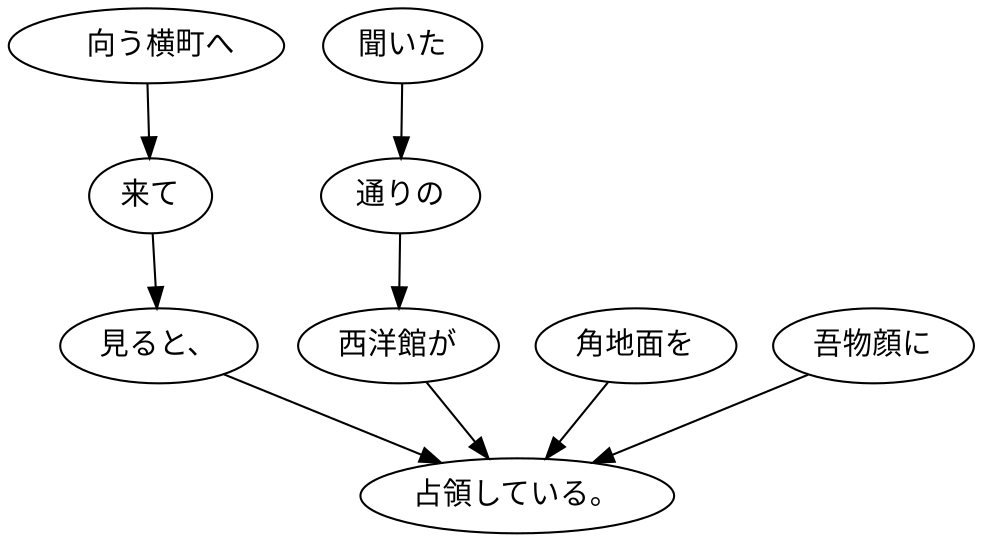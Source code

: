 digraph graph1815 {
	node0 [label="　向う横町へ"];
	node1 [label="来て"];
	node2 [label="見ると、"];
	node3 [label="聞いた"];
	node4 [label="通りの"];
	node5 [label="西洋館が"];
	node6 [label="角地面を"];
	node7 [label="吾物顔に"];
	node8 [label="占領している。"];
	node0 -> node1;
	node1 -> node2;
	node2 -> node8;
	node3 -> node4;
	node4 -> node5;
	node5 -> node8;
	node6 -> node8;
	node7 -> node8;
}
